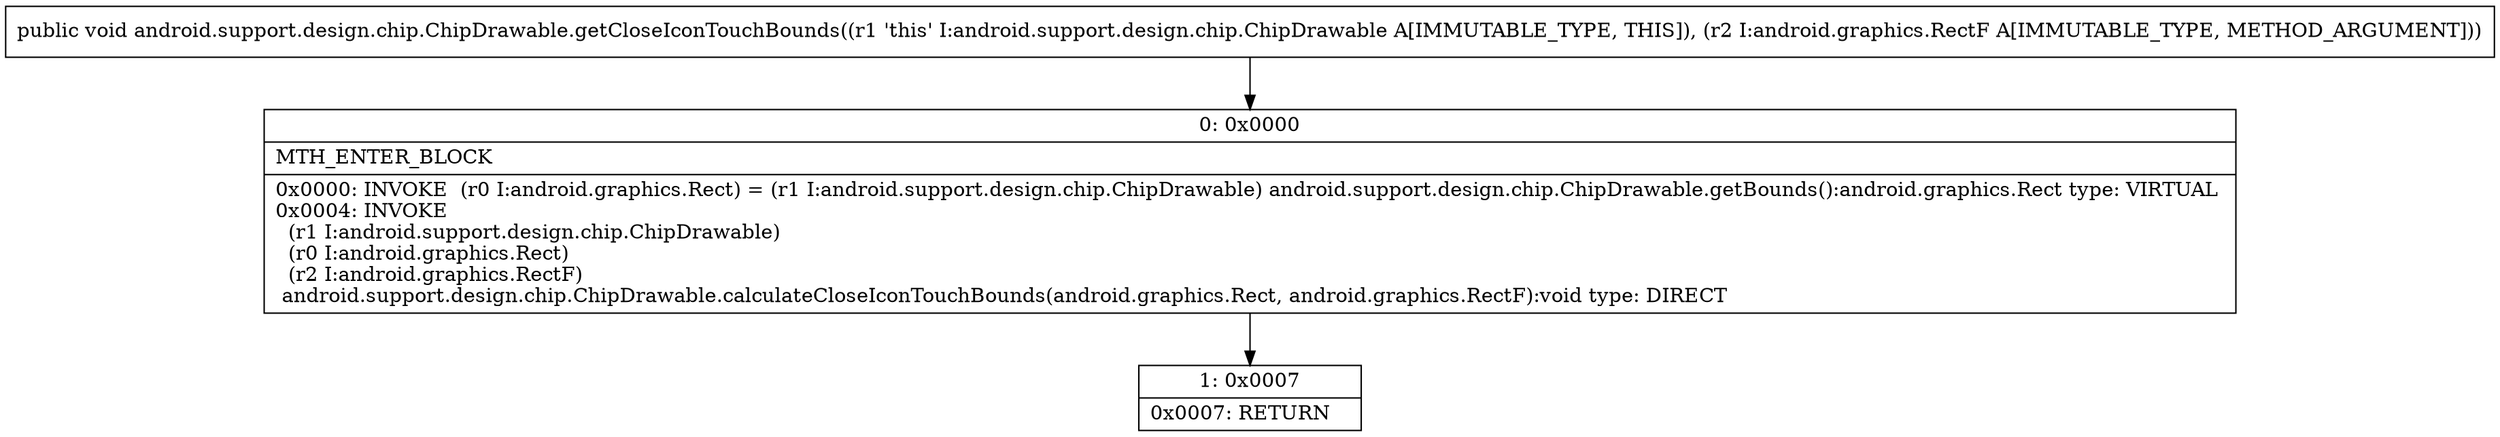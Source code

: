 digraph "CFG forandroid.support.design.chip.ChipDrawable.getCloseIconTouchBounds(Landroid\/graphics\/RectF;)V" {
Node_0 [shape=record,label="{0\:\ 0x0000|MTH_ENTER_BLOCK\l|0x0000: INVOKE  (r0 I:android.graphics.Rect) = (r1 I:android.support.design.chip.ChipDrawable) android.support.design.chip.ChipDrawable.getBounds():android.graphics.Rect type: VIRTUAL \l0x0004: INVOKE  \l  (r1 I:android.support.design.chip.ChipDrawable)\l  (r0 I:android.graphics.Rect)\l  (r2 I:android.graphics.RectF)\l android.support.design.chip.ChipDrawable.calculateCloseIconTouchBounds(android.graphics.Rect, android.graphics.RectF):void type: DIRECT \l}"];
Node_1 [shape=record,label="{1\:\ 0x0007|0x0007: RETURN   \l}"];
MethodNode[shape=record,label="{public void android.support.design.chip.ChipDrawable.getCloseIconTouchBounds((r1 'this' I:android.support.design.chip.ChipDrawable A[IMMUTABLE_TYPE, THIS]), (r2 I:android.graphics.RectF A[IMMUTABLE_TYPE, METHOD_ARGUMENT])) }"];
MethodNode -> Node_0;
Node_0 -> Node_1;
}

